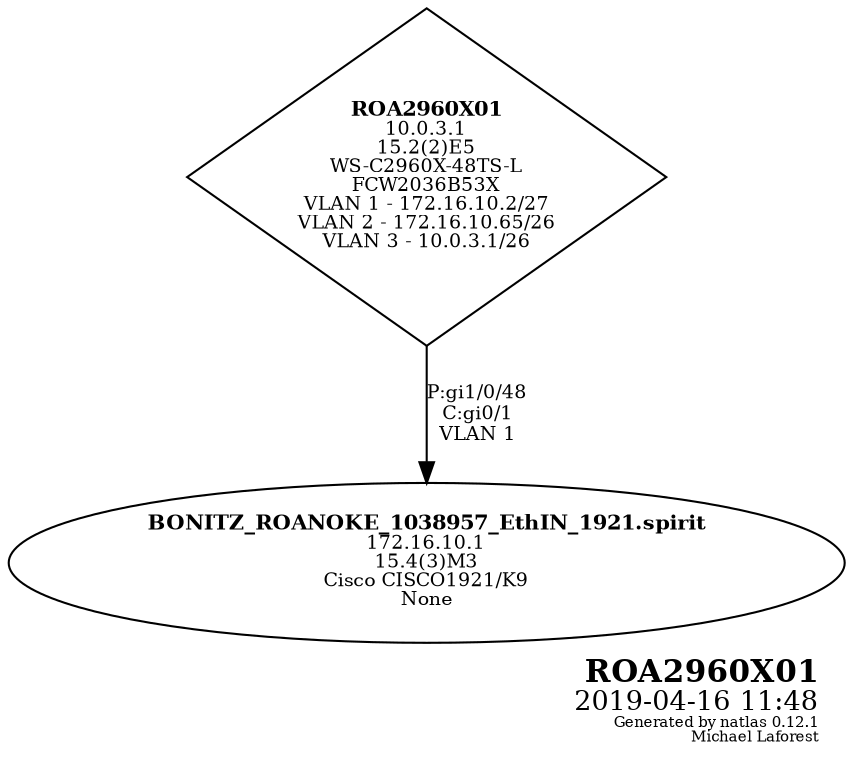 graph G {
	graph [bb="0,0,335.17,362.37",
		fontsize=10,
		label=<<table border="0"><tr><td balign="right"><font point-size="15"><b>ROA2960X01</b></font><br /><font point-size="13">2019-04-16 11:48</font><br /><font point-size="7">Generated by natlas 0.12.1<br />Michael Laforest</font><br /></td></tr></table>>,
		labeljust=r,
		labelloc=b,
		lheight=0.69,
		lp="274.67,29",
		lwidth=1.46
	];
	node [fontsize=9,
		label="\N"
	];
	edge [fontsize=9,
		labeljust=l
	];
	ROA2960X01	 [height=2.25,
		label=<<font point-size="10"><b>ROA2960X01</b></font><br />10.0.3.1<br />15.2(2)E5<br />WS-C2960X-48TS-L<br />FCW2036B53X<br />VLAN 1 - 172.16.10.2/27<br />VLAN 2 - 172.16.10.65/26<br />VLAN 3 - 10.0.3.1/26<br />>,
		peripheries=1,
		pos="167.58,281.37",
		shape=diamond,
		style=solid,
		width=3.1944];
	"BONITZ_ROANOKE_1038957_EthIN_1921.spirit"	 [height=1.0607,
		label=<<font point-size="10"><b>BONITZ_ROANOKE_1038957_EthIN_1921.spirit</b></font><br />172.16.10.1<br />15.4(3)M3<br />Cisco CISCO1921/K9<br />None<br />>,
		peripheries=1,
		pos="167.58,96.184",
		shape=ellipse,
		style=solid,
		width=4.6551];
	ROA2960X01 -- "BONITZ_ROANOKE_1038957_EthIN_1921.spirit"	 [color=black,
		dir=forward,
		label="P:gi1/0/48\nC:gi0/1\nVLAN 1",
		lp="186.08,167.37",
		pos="e,167.58,134.73 167.58,200.14 167.58,181.31 167.58,161.84 167.58,144.92",
		style=solid];
}
